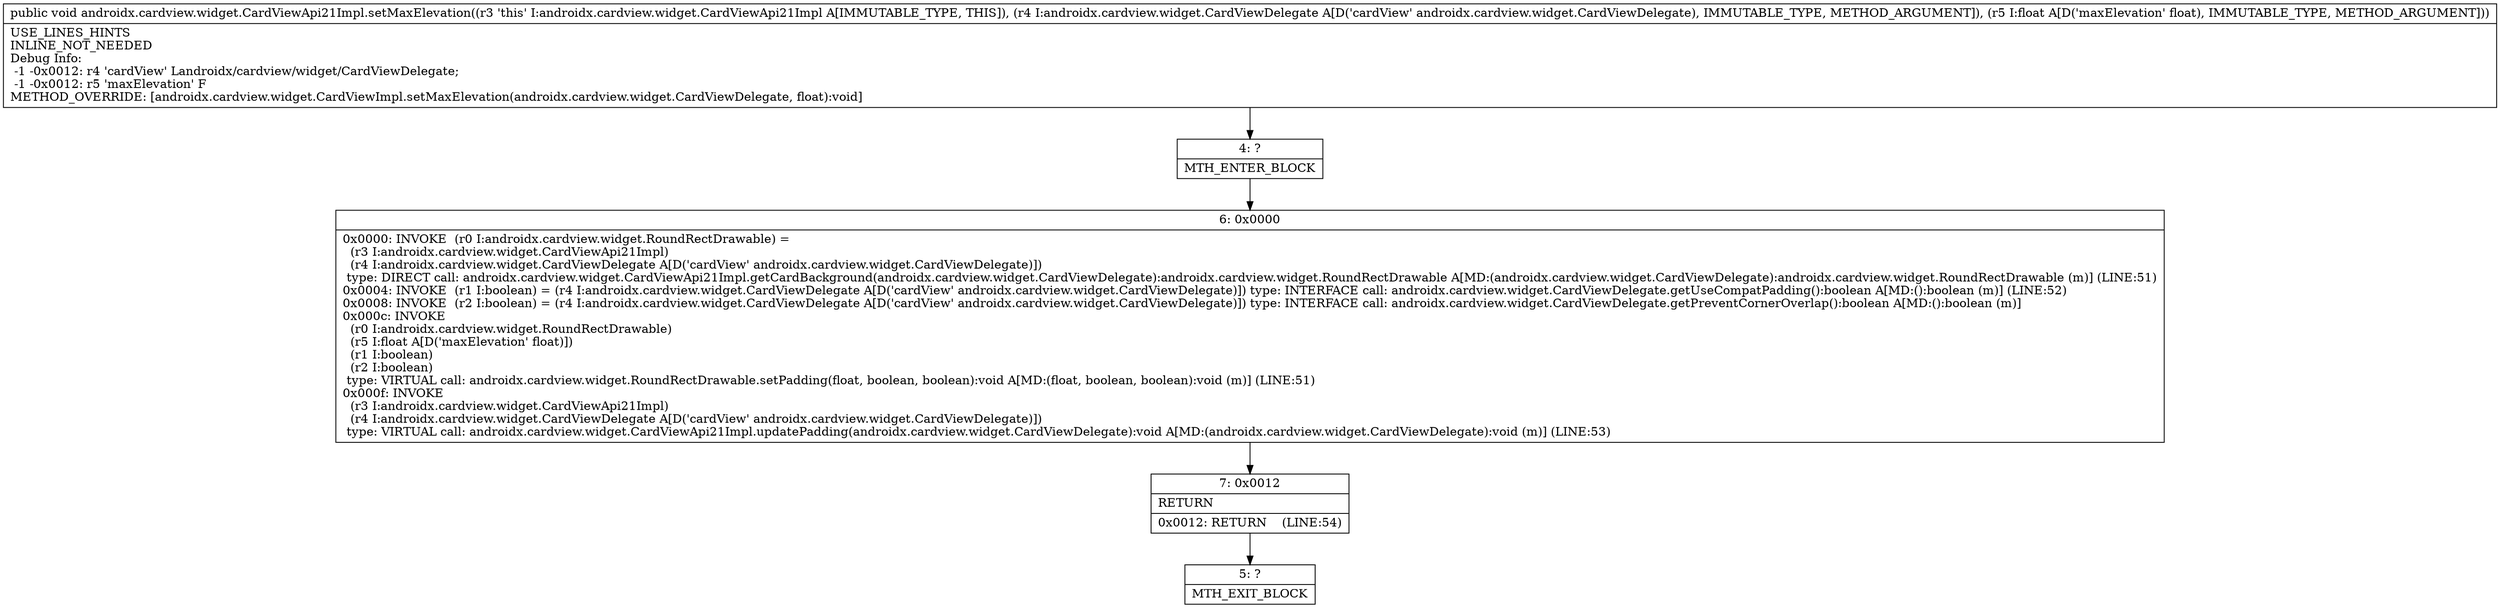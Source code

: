 digraph "CFG forandroidx.cardview.widget.CardViewApi21Impl.setMaxElevation(Landroidx\/cardview\/widget\/CardViewDelegate;F)V" {
Node_4 [shape=record,label="{4\:\ ?|MTH_ENTER_BLOCK\l}"];
Node_6 [shape=record,label="{6\:\ 0x0000|0x0000: INVOKE  (r0 I:androidx.cardview.widget.RoundRectDrawable) = \l  (r3 I:androidx.cardview.widget.CardViewApi21Impl)\l  (r4 I:androidx.cardview.widget.CardViewDelegate A[D('cardView' androidx.cardview.widget.CardViewDelegate)])\l type: DIRECT call: androidx.cardview.widget.CardViewApi21Impl.getCardBackground(androidx.cardview.widget.CardViewDelegate):androidx.cardview.widget.RoundRectDrawable A[MD:(androidx.cardview.widget.CardViewDelegate):androidx.cardview.widget.RoundRectDrawable (m)] (LINE:51)\l0x0004: INVOKE  (r1 I:boolean) = (r4 I:androidx.cardview.widget.CardViewDelegate A[D('cardView' androidx.cardview.widget.CardViewDelegate)]) type: INTERFACE call: androidx.cardview.widget.CardViewDelegate.getUseCompatPadding():boolean A[MD:():boolean (m)] (LINE:52)\l0x0008: INVOKE  (r2 I:boolean) = (r4 I:androidx.cardview.widget.CardViewDelegate A[D('cardView' androidx.cardview.widget.CardViewDelegate)]) type: INTERFACE call: androidx.cardview.widget.CardViewDelegate.getPreventCornerOverlap():boolean A[MD:():boolean (m)]\l0x000c: INVOKE  \l  (r0 I:androidx.cardview.widget.RoundRectDrawable)\l  (r5 I:float A[D('maxElevation' float)])\l  (r1 I:boolean)\l  (r2 I:boolean)\l type: VIRTUAL call: androidx.cardview.widget.RoundRectDrawable.setPadding(float, boolean, boolean):void A[MD:(float, boolean, boolean):void (m)] (LINE:51)\l0x000f: INVOKE  \l  (r3 I:androidx.cardview.widget.CardViewApi21Impl)\l  (r4 I:androidx.cardview.widget.CardViewDelegate A[D('cardView' androidx.cardview.widget.CardViewDelegate)])\l type: VIRTUAL call: androidx.cardview.widget.CardViewApi21Impl.updatePadding(androidx.cardview.widget.CardViewDelegate):void A[MD:(androidx.cardview.widget.CardViewDelegate):void (m)] (LINE:53)\l}"];
Node_7 [shape=record,label="{7\:\ 0x0012|RETURN\l|0x0012: RETURN    (LINE:54)\l}"];
Node_5 [shape=record,label="{5\:\ ?|MTH_EXIT_BLOCK\l}"];
MethodNode[shape=record,label="{public void androidx.cardview.widget.CardViewApi21Impl.setMaxElevation((r3 'this' I:androidx.cardview.widget.CardViewApi21Impl A[IMMUTABLE_TYPE, THIS]), (r4 I:androidx.cardview.widget.CardViewDelegate A[D('cardView' androidx.cardview.widget.CardViewDelegate), IMMUTABLE_TYPE, METHOD_ARGUMENT]), (r5 I:float A[D('maxElevation' float), IMMUTABLE_TYPE, METHOD_ARGUMENT]))  | USE_LINES_HINTS\lINLINE_NOT_NEEDED\lDebug Info:\l  \-1 \-0x0012: r4 'cardView' Landroidx\/cardview\/widget\/CardViewDelegate;\l  \-1 \-0x0012: r5 'maxElevation' F\lMETHOD_OVERRIDE: [androidx.cardview.widget.CardViewImpl.setMaxElevation(androidx.cardview.widget.CardViewDelegate, float):void]\l}"];
MethodNode -> Node_4;Node_4 -> Node_6;
Node_6 -> Node_7;
Node_7 -> Node_5;
}

